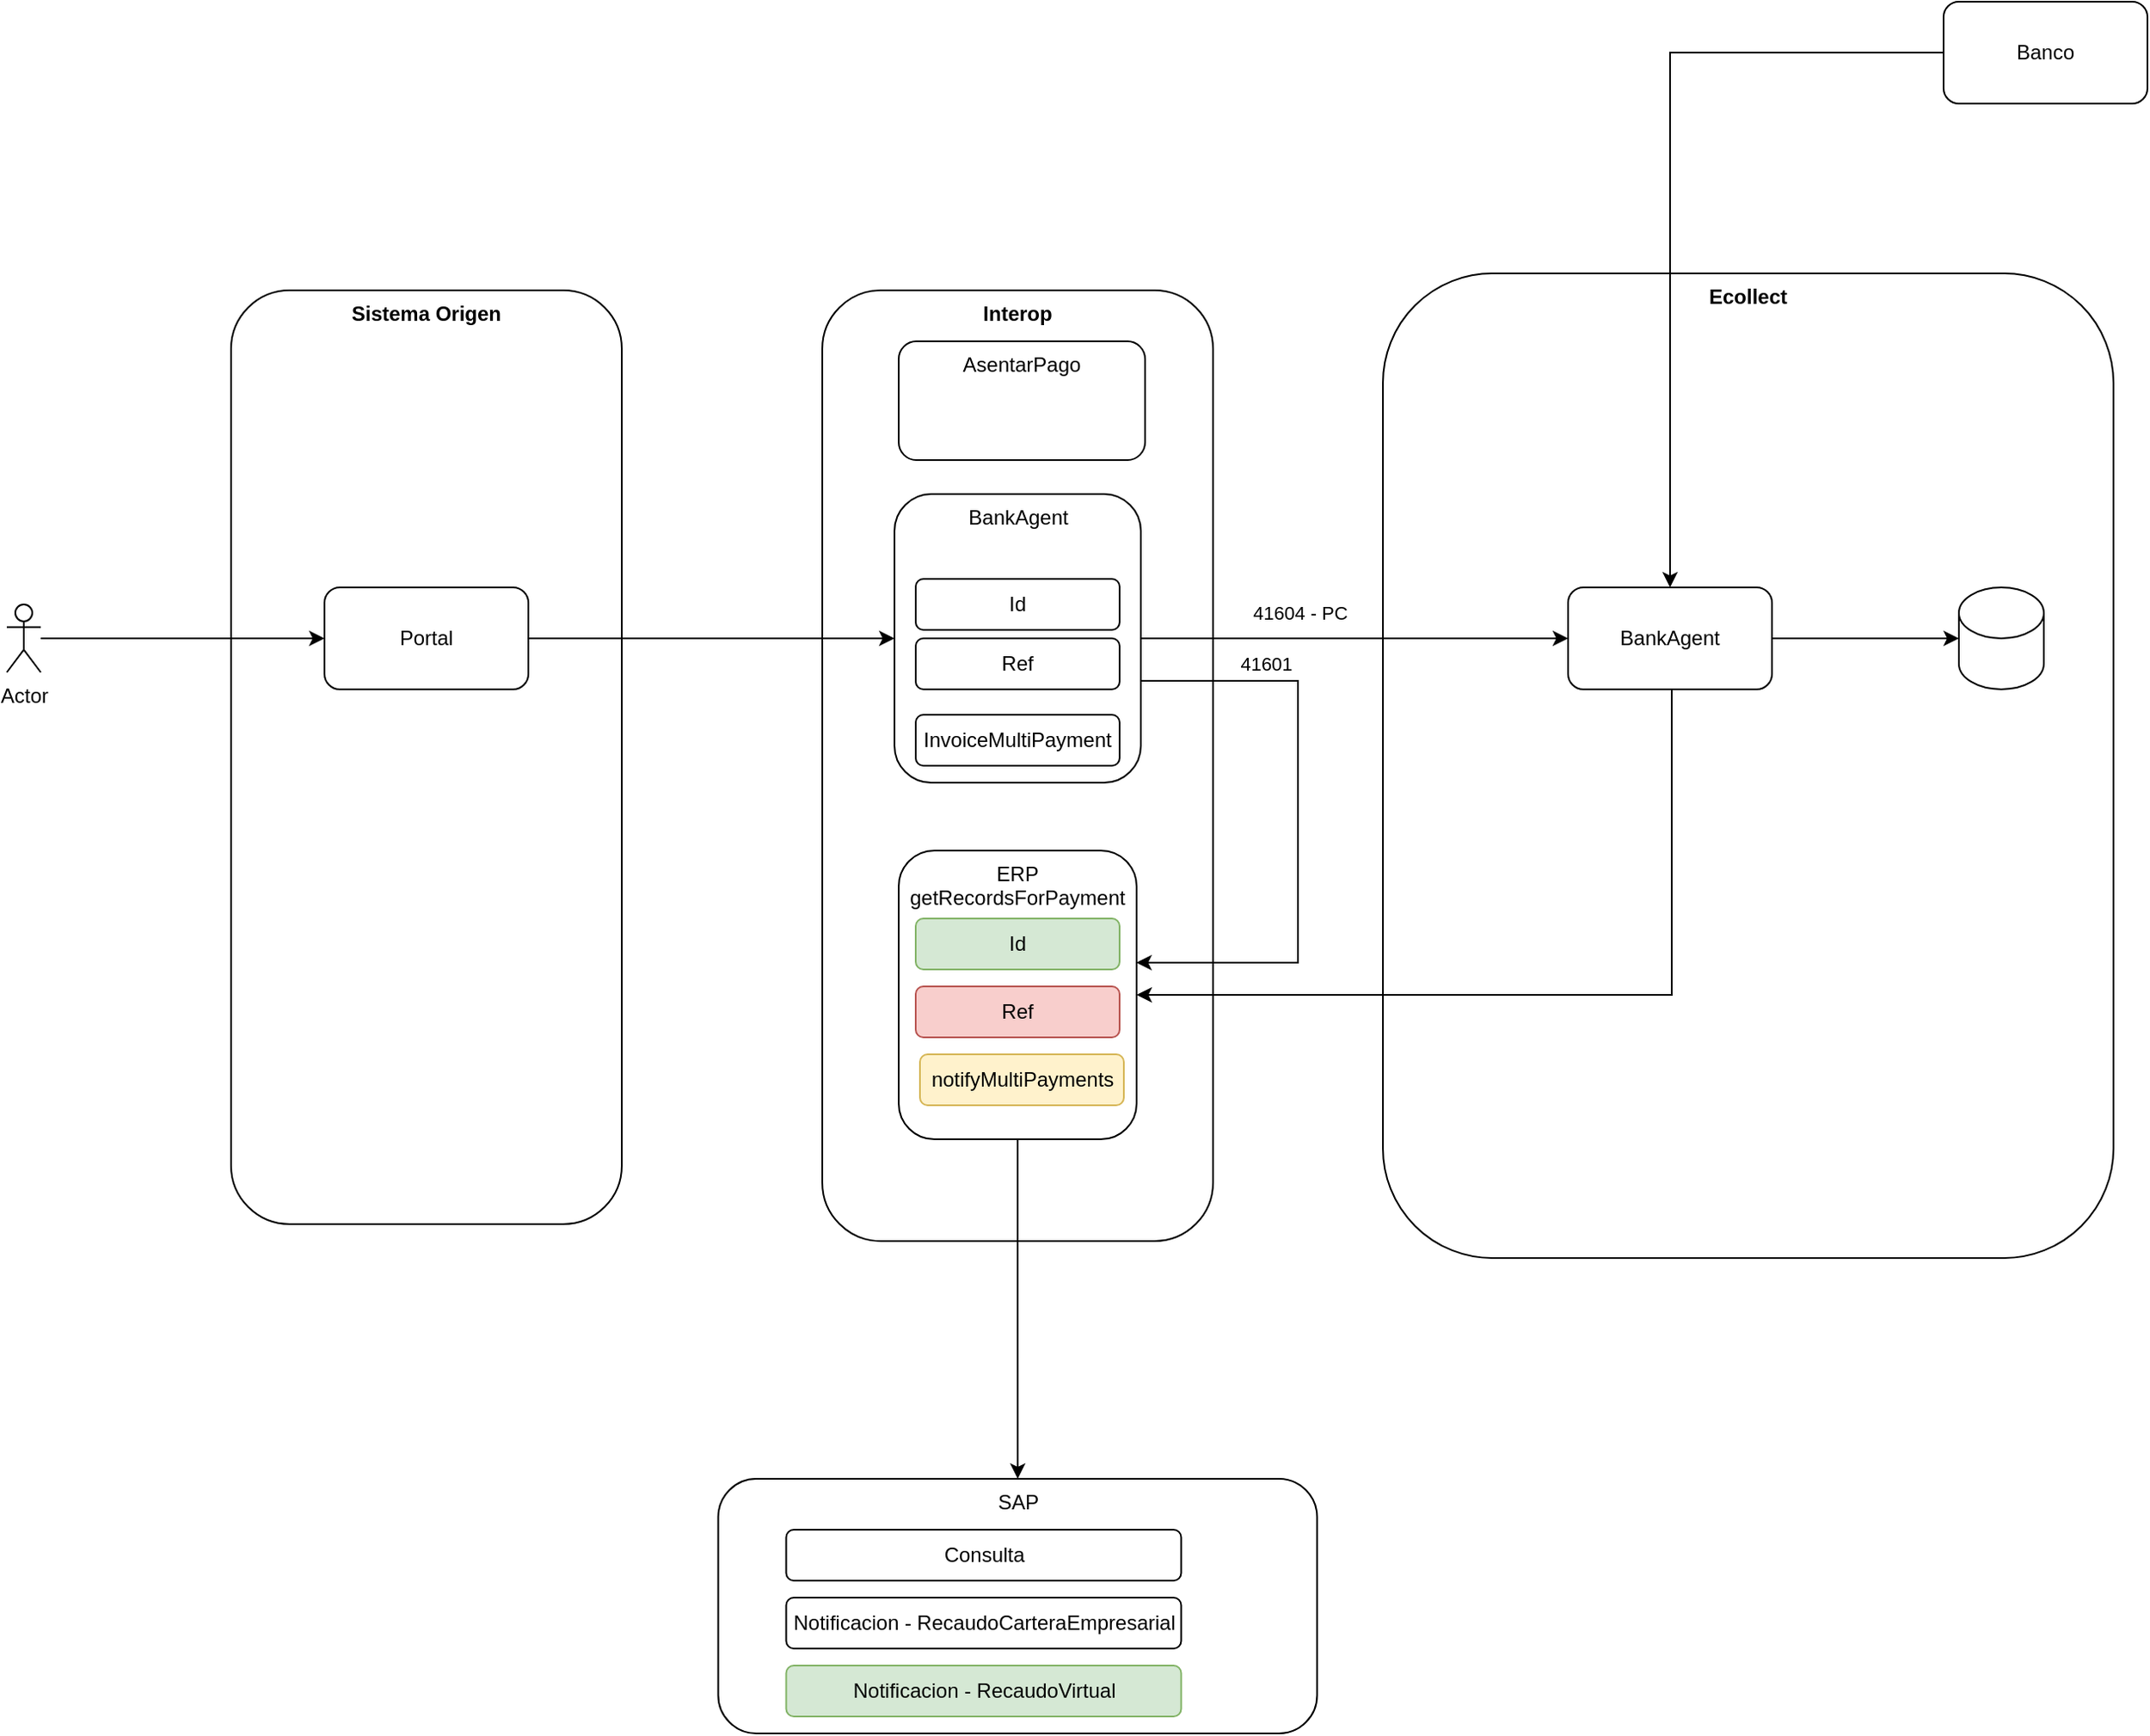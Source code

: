 <mxfile version="28.2.4">
  <diagram name="Page-1" id="sqAQPlWcpq5T3Crrjcin">
    <mxGraphModel dx="2614" dy="2130" grid="1" gridSize="10" guides="1" tooltips="1" connect="1" arrows="1" fold="1" page="1" pageScale="1" pageWidth="827" pageHeight="1169" math="0" shadow="0">
      <root>
        <mxCell id="0" />
        <mxCell id="1" parent="0" />
        <mxCell id="3F5eK62oKUuV28n4bGqt-1" value="Interop" style="rounded=1;whiteSpace=wrap;html=1;verticalAlign=top;fontStyle=1" parent="1" vertex="1">
          <mxGeometry x="-180" y="-70" width="230" height="560" as="geometry" />
        </mxCell>
        <mxCell id="3F5eK62oKUuV28n4bGqt-2" value="BankAgent" style="rounded=1;whiteSpace=wrap;html=1;verticalAlign=top;" parent="1" vertex="1">
          <mxGeometry x="-137.5" y="50" width="145" height="170" as="geometry" />
        </mxCell>
        <mxCell id="3F5eK62oKUuV28n4bGqt-3" value="Ecollect" style="rounded=1;whiteSpace=wrap;html=1;verticalAlign=top;fontStyle=1" parent="1" vertex="1">
          <mxGeometry x="150" y="-80" width="430" height="580" as="geometry" />
        </mxCell>
        <mxCell id="3F5eK62oKUuV28n4bGqt-10" style="edgeStyle=orthogonalEdgeStyle;rounded=0;orthogonalLoop=1;jettySize=auto;html=1;" parent="1" source="3F5eK62oKUuV28n4bGqt-4" target="3F5eK62oKUuV28n4bGqt-9" edge="1">
          <mxGeometry relative="1" as="geometry" />
        </mxCell>
        <mxCell id="3F5eK62oKUuV28n4bGqt-4" value="BankAgent" style="rounded=1;whiteSpace=wrap;html=1;" parent="1" vertex="1">
          <mxGeometry x="259" y="105" width="120" height="60" as="geometry" />
        </mxCell>
        <mxCell id="3F5eK62oKUuV28n4bGqt-17" value="" style="edgeStyle=orthogonalEdgeStyle;rounded=0;orthogonalLoop=1;jettySize=auto;html=1;" parent="1" source="3F5eK62oKUuV28n4bGqt-6" target="3F5eK62oKUuV28n4bGqt-16" edge="1">
          <mxGeometry relative="1" as="geometry" />
        </mxCell>
        <mxCell id="3F5eK62oKUuV28n4bGqt-6" value="ERP getRecordsForPayment" style="rounded=1;whiteSpace=wrap;html=1;verticalAlign=top;" parent="1" vertex="1">
          <mxGeometry x="-135" y="260" width="140" height="170" as="geometry" />
        </mxCell>
        <mxCell id="3F5eK62oKUuV28n4bGqt-7" style="edgeStyle=orthogonalEdgeStyle;rounded=0;orthogonalLoop=1;jettySize=auto;html=1;entryX=0.999;entryY=0.388;entryDx=0;entryDy=0;entryPerimeter=0;exitX=1;exitY=0.5;exitDx=0;exitDy=0;" parent="1" source="3F5eK62oKUuV28n4bGqt-2" target="3F5eK62oKUuV28n4bGqt-6" edge="1">
          <mxGeometry relative="1" as="geometry">
            <Array as="points">
              <mxPoint x="8" y="160" />
              <mxPoint x="100" y="160" />
              <mxPoint x="100" y="326" />
            </Array>
          </mxGeometry>
        </mxCell>
        <mxCell id="3F5eK62oKUuV28n4bGqt-27" value="41601" style="edgeLabel;html=1;align=center;verticalAlign=middle;resizable=0;points=[];" parent="3F5eK62oKUuV28n4bGqt-7" vertex="1" connectable="0">
          <mxGeometry x="-0.675" y="3" relative="1" as="geometry">
            <mxPoint x="37" y="-7" as="offset" />
          </mxGeometry>
        </mxCell>
        <mxCell id="3F5eK62oKUuV28n4bGqt-9" value="" style="shape=cylinder3;whiteSpace=wrap;html=1;boundedLbl=1;backgroundOutline=1;size=15;" parent="1" vertex="1">
          <mxGeometry x="489" y="105" width="50" height="60" as="geometry" />
        </mxCell>
        <mxCell id="3F5eK62oKUuV28n4bGqt-11" value="Sistema Origen" style="rounded=1;whiteSpace=wrap;html=1;verticalAlign=top;fontStyle=1" parent="1" vertex="1">
          <mxGeometry x="-528" y="-70" width="230" height="550" as="geometry" />
        </mxCell>
        <mxCell id="3F5eK62oKUuV28n4bGqt-13" style="edgeStyle=orthogonalEdgeStyle;rounded=0;orthogonalLoop=1;jettySize=auto;html=1;entryX=0;entryY=0.5;entryDx=0;entryDy=0;" parent="1" source="3F5eK62oKUuV28n4bGqt-12" target="3F5eK62oKUuV28n4bGqt-2" edge="1">
          <mxGeometry relative="1" as="geometry" />
        </mxCell>
        <mxCell id="3F5eK62oKUuV28n4bGqt-12" value="Portal" style="rounded=1;whiteSpace=wrap;html=1;" parent="1" vertex="1">
          <mxGeometry x="-473" y="105" width="120" height="60" as="geometry" />
        </mxCell>
        <mxCell id="3F5eK62oKUuV28n4bGqt-15" style="edgeStyle=orthogonalEdgeStyle;rounded=0;orthogonalLoop=1;jettySize=auto;html=1;" parent="1" source="3F5eK62oKUuV28n4bGqt-14" target="3F5eK62oKUuV28n4bGqt-12" edge="1">
          <mxGeometry relative="1" as="geometry" />
        </mxCell>
        <mxCell id="3F5eK62oKUuV28n4bGqt-14" value="Actor" style="shape=umlActor;verticalLabelPosition=bottom;verticalAlign=top;html=1;outlineConnect=0;" parent="1" vertex="1">
          <mxGeometry x="-660" y="115" width="20" height="40" as="geometry" />
        </mxCell>
        <mxCell id="3F5eK62oKUuV28n4bGqt-16" value="SAP" style="whiteSpace=wrap;html=1;rounded=1;verticalAlign=top;" parent="1" vertex="1">
          <mxGeometry x="-241.25" y="630" width="352.5" height="150" as="geometry" />
        </mxCell>
        <mxCell id="3F5eK62oKUuV28n4bGqt-18" value="Id" style="rounded=1;whiteSpace=wrap;html=1;fillColor=#d5e8d4;strokeColor=#82b366;" parent="1" vertex="1">
          <mxGeometry x="-125" y="300" width="120" height="30" as="geometry" />
        </mxCell>
        <mxCell id="3F5eK62oKUuV28n4bGqt-19" value="Ref" style="rounded=1;whiteSpace=wrap;html=1;fillColor=#f8cecc;strokeColor=#b85450;" parent="1" vertex="1">
          <mxGeometry x="-125" y="340" width="120" height="30" as="geometry" />
        </mxCell>
        <mxCell id="3F5eK62oKUuV28n4bGqt-20" value="Id" style="rounded=1;whiteSpace=wrap;html=1;" parent="1" vertex="1">
          <mxGeometry x="-125" y="100" width="120" height="30" as="geometry" />
        </mxCell>
        <mxCell id="3F5eK62oKUuV28n4bGqt-21" value="Ref" style="rounded=1;whiteSpace=wrap;html=1;" parent="1" vertex="1">
          <mxGeometry x="-125" y="135" width="120" height="30" as="geometry" />
        </mxCell>
        <mxCell id="3F5eK62oKUuV28n4bGqt-22" value="InvoiceMultiPayment" style="rounded=1;whiteSpace=wrap;html=1;" parent="1" vertex="1">
          <mxGeometry x="-125" y="180" width="120" height="30" as="geometry" />
        </mxCell>
        <mxCell id="3F5eK62oKUuV28n4bGqt-23" value="AsentarPago" style="rounded=1;whiteSpace=wrap;html=1;verticalAlign=top;" parent="1" vertex="1">
          <mxGeometry x="-135" y="-40" width="145" height="70" as="geometry" />
        </mxCell>
        <mxCell id="3F5eK62oKUuV28n4bGqt-24" value="Consulta" style="rounded=1;whiteSpace=wrap;html=1;" parent="1" vertex="1">
          <mxGeometry x="-201.25" y="660" width="232.5" height="30" as="geometry" />
        </mxCell>
        <mxCell id="3F5eK62oKUuV28n4bGqt-25" value="Notificacion -&amp;nbsp;RecaudoCarteraEmpresarial" style="rounded=1;whiteSpace=wrap;html=1;" parent="1" vertex="1">
          <mxGeometry x="-201.25" y="700" width="232.5" height="30" as="geometry" />
        </mxCell>
        <mxCell id="3F5eK62oKUuV28n4bGqt-26" value="notifyMultiPayments" style="rounded=1;whiteSpace=wrap;html=1;fillColor=#fff2cc;strokeColor=#d6b656;" parent="1" vertex="1">
          <mxGeometry x="-122.5" y="380" width="120" height="30" as="geometry" />
        </mxCell>
        <mxCell id="3F5eK62oKUuV28n4bGqt-8" style="edgeStyle=orthogonalEdgeStyle;rounded=0;orthogonalLoop=1;jettySize=auto;html=1;entryX=1;entryY=0.5;entryDx=0;entryDy=0;" parent="1" source="3F5eK62oKUuV28n4bGqt-4" target="3F5eK62oKUuV28n4bGqt-6" edge="1">
          <mxGeometry relative="1" as="geometry">
            <Array as="points">
              <mxPoint x="320" y="345" />
            </Array>
          </mxGeometry>
        </mxCell>
        <mxCell id="3F5eK62oKUuV28n4bGqt-28" style="edgeStyle=orthogonalEdgeStyle;rounded=0;orthogonalLoop=1;jettySize=auto;html=1;" parent="1" source="3F5eK62oKUuV28n4bGqt-2" target="3F5eK62oKUuV28n4bGqt-4" edge="1">
          <mxGeometry relative="1" as="geometry" />
        </mxCell>
        <mxCell id="3F5eK62oKUuV28n4bGqt-29" value="41604 - PC" style="edgeLabel;html=1;align=center;verticalAlign=middle;resizable=0;points=[];" parent="3F5eK62oKUuV28n4bGqt-28" vertex="1" connectable="0">
          <mxGeometry x="-0.352" y="4" relative="1" as="geometry">
            <mxPoint x="12" y="-11" as="offset" />
          </mxGeometry>
        </mxCell>
        <mxCell id="3F5eK62oKUuV28n4bGqt-31" style="edgeStyle=orthogonalEdgeStyle;rounded=0;orthogonalLoop=1;jettySize=auto;html=1;" parent="1" source="3F5eK62oKUuV28n4bGqt-30" target="3F5eK62oKUuV28n4bGqt-4" edge="1">
          <mxGeometry relative="1" as="geometry">
            <Array as="points">
              <mxPoint x="319" y="-210" />
            </Array>
          </mxGeometry>
        </mxCell>
        <mxCell id="3F5eK62oKUuV28n4bGqt-30" value="Banco" style="rounded=1;whiteSpace=wrap;html=1;" parent="1" vertex="1">
          <mxGeometry x="480" y="-240" width="120" height="60" as="geometry" />
        </mxCell>
        <mxCell id="f8g0Qp49FTSZDEzWzNfA-1" value="Notificacion -&amp;nbsp;RecaudoVirtual" style="rounded=1;whiteSpace=wrap;html=1;fillColor=#d5e8d4;strokeColor=#82b366;" vertex="1" parent="1">
          <mxGeometry x="-201.25" y="740" width="232.5" height="30" as="geometry" />
        </mxCell>
      </root>
    </mxGraphModel>
  </diagram>
</mxfile>
